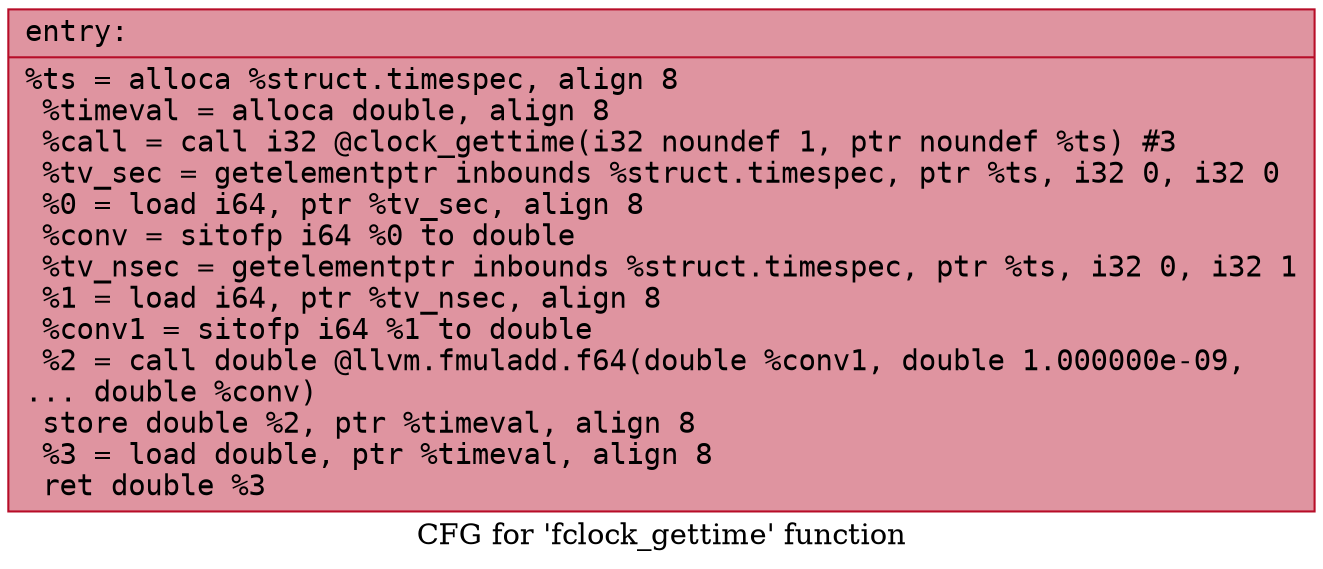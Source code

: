 digraph "CFG for 'fclock_gettime' function" {
	label="CFG for 'fclock_gettime' function";

	Node0x55619632b390 [shape=record,color="#b70d28ff", style=filled, fillcolor="#b70d2870" fontname="Courier",label="{entry:\l|  %ts = alloca %struct.timespec, align 8\l  %timeval = alloca double, align 8\l  %call = call i32 @clock_gettime(i32 noundef 1, ptr noundef %ts) #3\l  %tv_sec = getelementptr inbounds %struct.timespec, ptr %ts, i32 0, i32 0\l  %0 = load i64, ptr %tv_sec, align 8\l  %conv = sitofp i64 %0 to double\l  %tv_nsec = getelementptr inbounds %struct.timespec, ptr %ts, i32 0, i32 1\l  %1 = load i64, ptr %tv_nsec, align 8\l  %conv1 = sitofp i64 %1 to double\l  %2 = call double @llvm.fmuladd.f64(double %conv1, double 1.000000e-09,\l... double %conv)\l  store double %2, ptr %timeval, align 8\l  %3 = load double, ptr %timeval, align 8\l  ret double %3\l}"];
}

